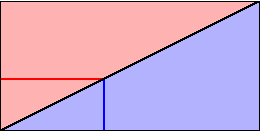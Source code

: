 settings.tex="pdflatex";

texpreamble("\usepackage{amsmath}
\usepackage{amsthm,amssymb}
\usepackage{mathpazo}
\usepackage[svgnames]{xcolor}
");
import graph;


size(130);

fill((0,0)--(2,0)--(2,1)--cycle,blue+opacity(0.3));
fill((0,0)--(0,1)--(2,1)--cycle,red+opacity(0.3));
draw((0,0.4)--(0.8,0.4),red);
draw((0.8,0)--(0.8,0.4),blue);
draw((0,0)--(2,0)--(2,1)--(0,1)--(0,0)--(2,1));




